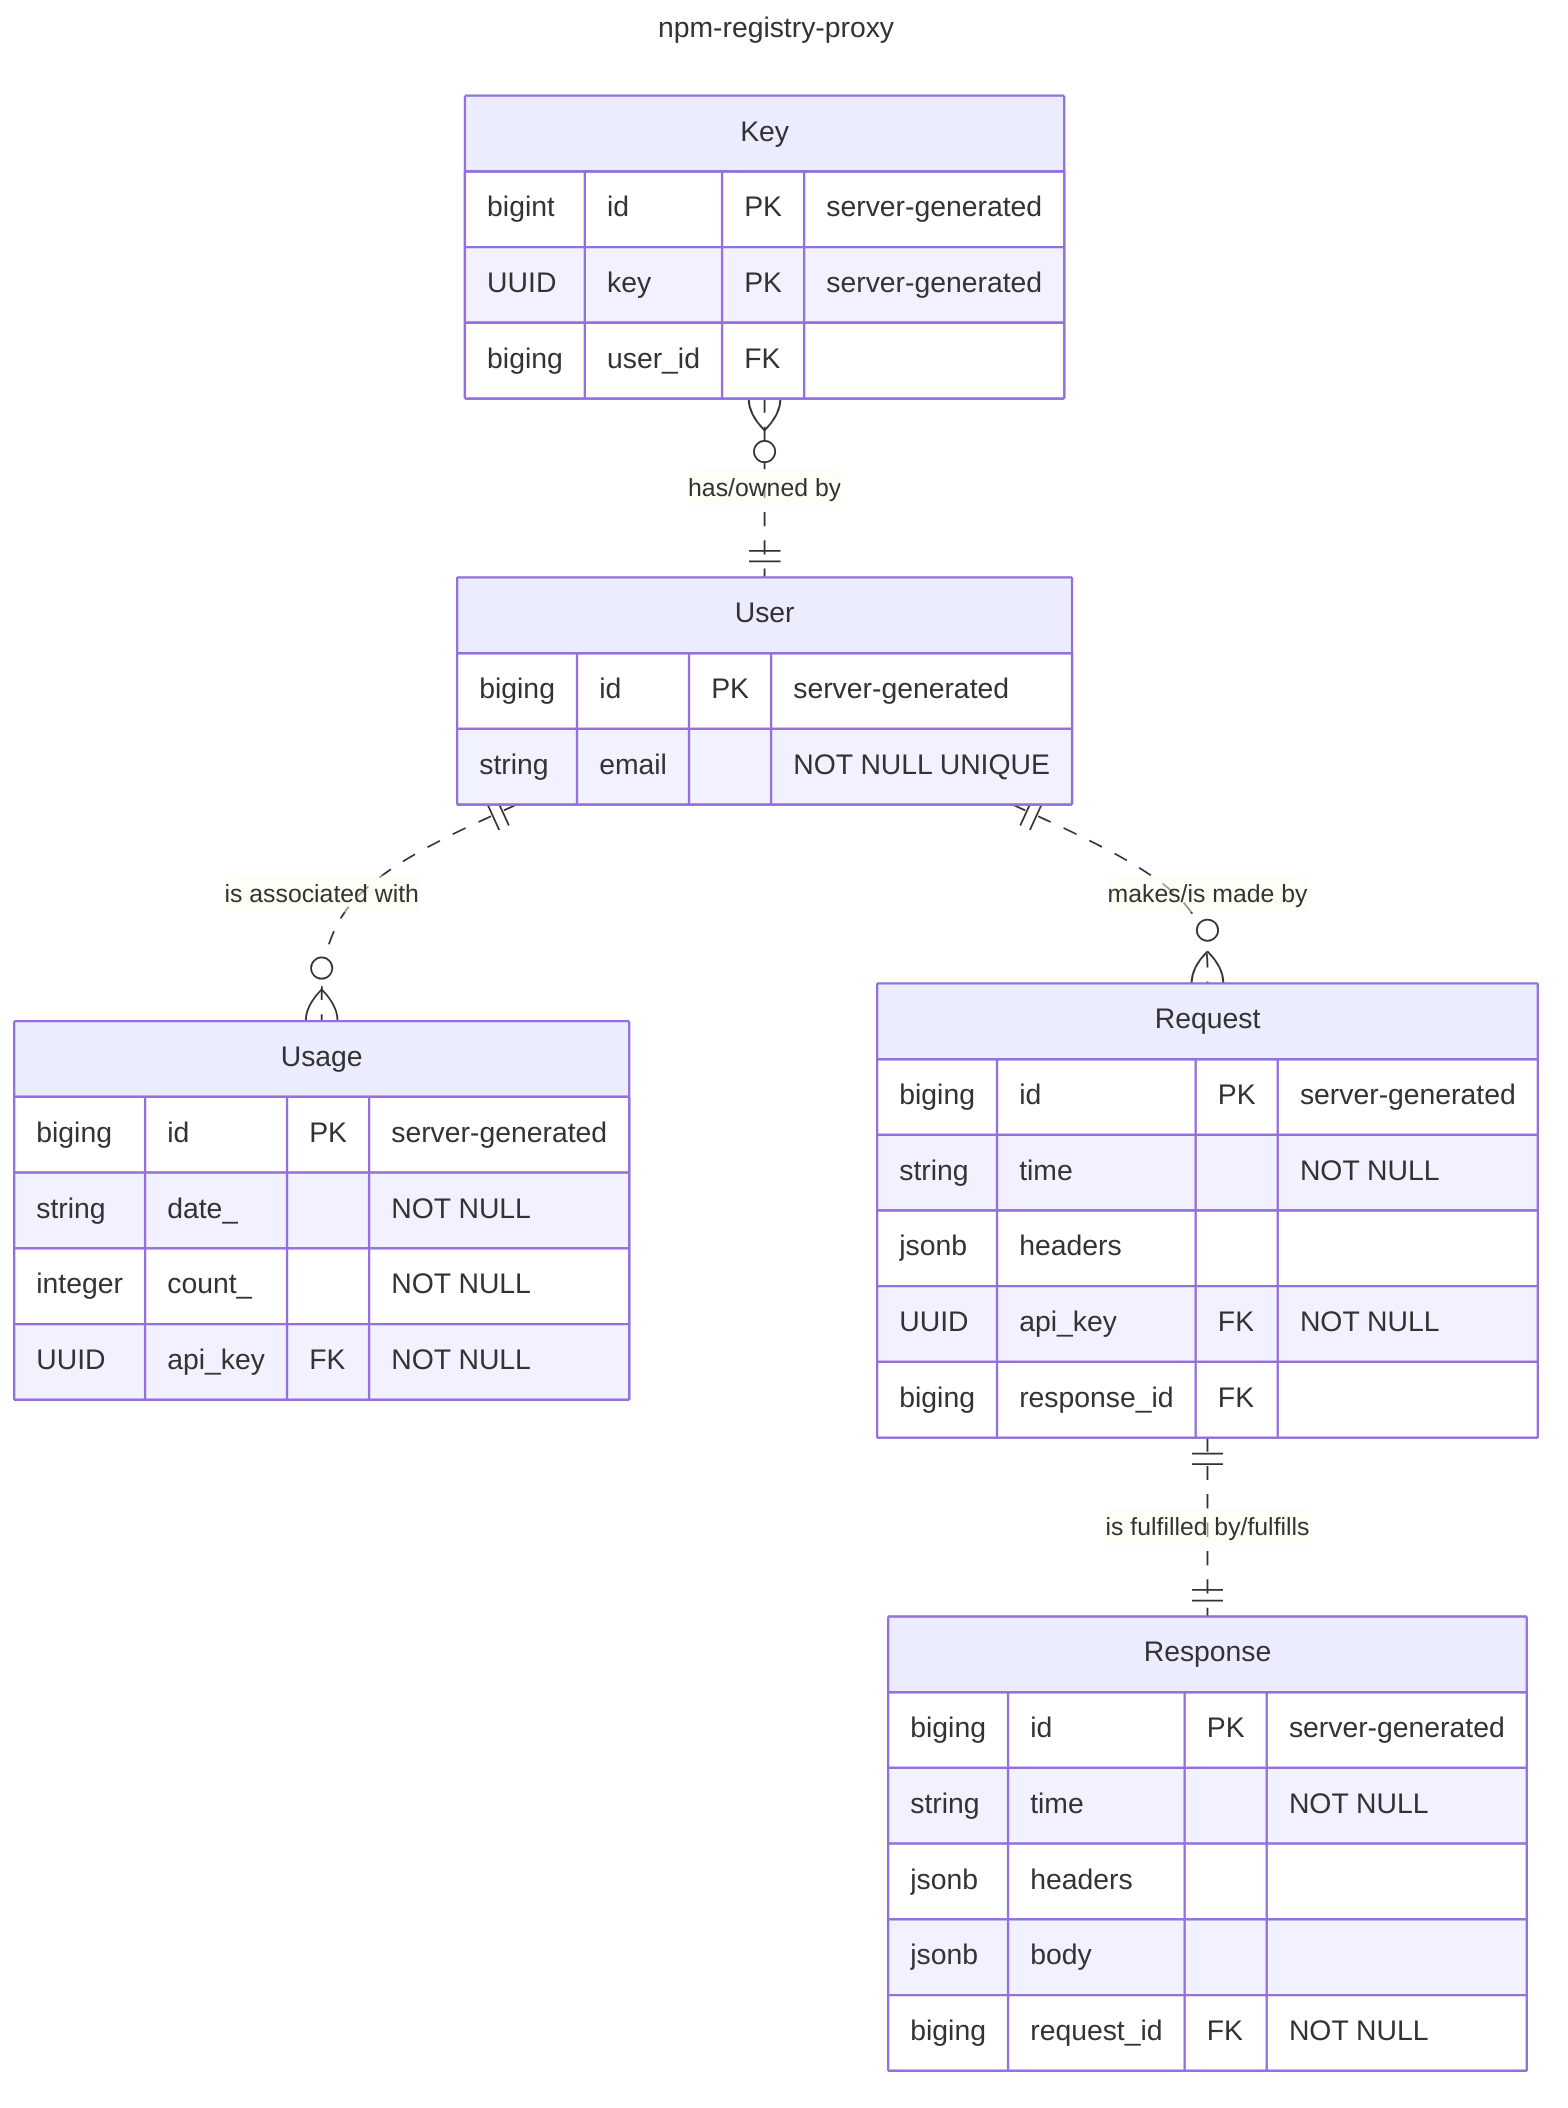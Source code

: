 ---
title: npm-registry-proxy
---
erDiagram
    User {
        biging id PK "server-generated"
        string email "NOT NULL UNIQUE"
    }
    Key {
        bigint id PK "server-generated"
        UUID key PK "server-generated"
        biging user_id FK
    }
    Usage {
        biging id PK "server-generated"
        string date_ "NOT NULL"
        integer count_ "NOT NULL"
        UUID api_key FK "NOT NULL"
    }
    Request {
        biging id PK "server-generated"
        string time "NOT NULL"
        jsonb headers
        UUID api_key FK "NOT NULL"
        biging response_id FK
    }
    Response {
        biging id PK "server-generated"
        string time "NOT NULL"
        jsonb headers
        jsonb body
        biging request_id FK "NOT NULL"
    }
    User ||..o{ Usage: "is associated with"
    Key }o..|| User: "has/owned by"
    User ||..o{ Request: "makes/is made by"
    Request ||..|| Response: "is fulfilled by/fulfills"